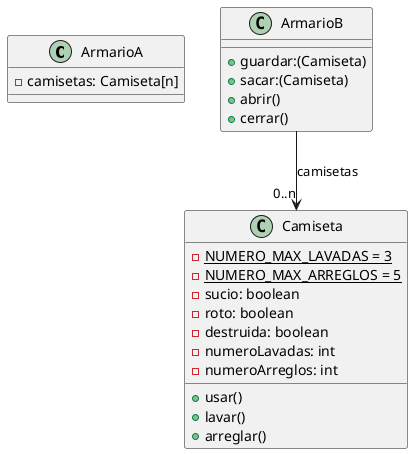 @startuml
'https://plantuml.com/class-diagram
class ArmarioA {
-camisetas: Camiseta[n]
}
class ArmarioB {
+guardar:(Camiseta)
+sacar:(Camiseta)
+abrir()
+cerrar()
}

class Camiseta {
-{static} NUMERO_MAX_LAVADAS = 3
-{static} NUMERO_MAX_ARREGLOS = 5
-sucio: boolean
-roto: boolean
-destruida: boolean
-numeroLavadas: int
-numeroArreglos: int
+usar()
+lavar()
+arreglar()
}
ArmarioB -->"0..n" Camiseta: camisetas
@enduml